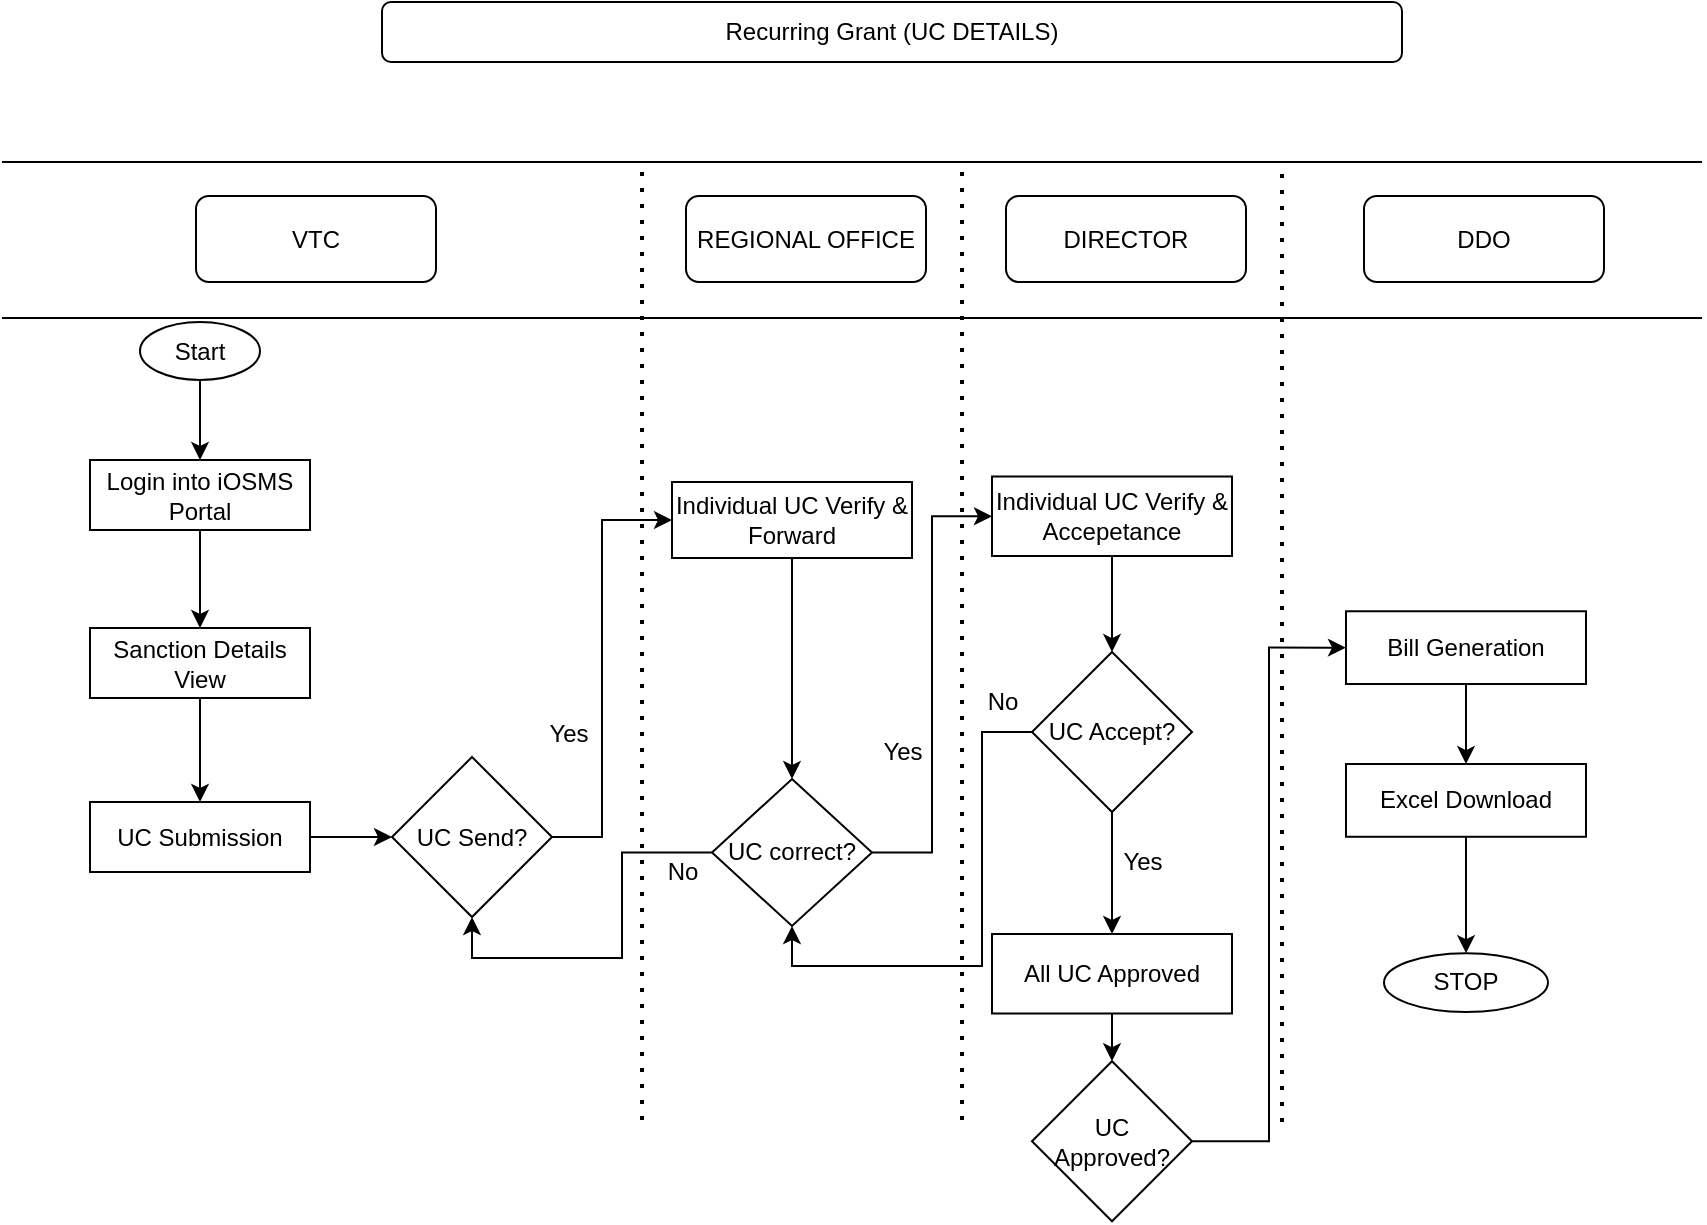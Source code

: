 <mxfile version="13.7.3" type="github">
  <diagram id="yxRp-eGAhmZKpX6KrpXm" name="Page-1">
    <mxGraphModel dx="1342" dy="592" grid="1" gridSize="10" guides="1" tooltips="1" connect="1" arrows="1" fold="1" page="1" pageScale="1" pageWidth="850" pageHeight="1100" math="0" shadow="0">
      <root>
        <mxCell id="0" />
        <mxCell id="1" parent="0" />
        <mxCell id="2ToKxdCEsRvUi-6CTcy5-3" value="" style="endArrow=none;dashed=1;html=1;dashPattern=1 3;strokeWidth=2;" edge="1" parent="1">
          <mxGeometry width="50" height="50" relative="1" as="geometry">
            <mxPoint x="320" y="559" as="sourcePoint" />
            <mxPoint x="320" y="79" as="targetPoint" />
          </mxGeometry>
        </mxCell>
        <mxCell id="2ToKxdCEsRvUi-6CTcy5-4" value="" style="endArrow=none;dashed=1;html=1;dashPattern=1 3;strokeWidth=2;" edge="1" parent="1">
          <mxGeometry width="50" height="50" relative="1" as="geometry">
            <mxPoint x="480" y="559" as="sourcePoint" />
            <mxPoint x="480" y="79" as="targetPoint" />
          </mxGeometry>
        </mxCell>
        <mxCell id="2ToKxdCEsRvUi-6CTcy5-6" value="" style="endArrow=none;dashed=1;html=1;dashPattern=1 3;strokeWidth=2;" edge="1" parent="1">
          <mxGeometry width="50" height="50" relative="1" as="geometry">
            <mxPoint x="640" y="560" as="sourcePoint" />
            <mxPoint x="640" y="80" as="targetPoint" />
          </mxGeometry>
        </mxCell>
        <mxCell id="2ToKxdCEsRvUi-6CTcy5-7" value="" style="endArrow=none;html=1;" edge="1" parent="1">
          <mxGeometry width="50" height="50" relative="1" as="geometry">
            <mxPoint x="850" y="80" as="sourcePoint" />
            <mxPoint y="80" as="targetPoint" />
          </mxGeometry>
        </mxCell>
        <mxCell id="2ToKxdCEsRvUi-6CTcy5-8" value="" style="endArrow=none;html=1;" edge="1" parent="1">
          <mxGeometry width="50" height="50" relative="1" as="geometry">
            <mxPoint x="850" y="158" as="sourcePoint" />
            <mxPoint y="158" as="targetPoint" />
          </mxGeometry>
        </mxCell>
        <mxCell id="2ToKxdCEsRvUi-6CTcy5-9" value="VTC" style="rounded=1;whiteSpace=wrap;html=1;" vertex="1" parent="1">
          <mxGeometry x="97" y="97" width="120" height="43" as="geometry" />
        </mxCell>
        <mxCell id="2ToKxdCEsRvUi-6CTcy5-11" value="REGIONAL OFFICE" style="rounded=1;whiteSpace=wrap;html=1;" vertex="1" parent="1">
          <mxGeometry x="342" y="97" width="120" height="43" as="geometry" />
        </mxCell>
        <mxCell id="2ToKxdCEsRvUi-6CTcy5-13" value="DIRECTOR" style="rounded=1;whiteSpace=wrap;html=1;" vertex="1" parent="1">
          <mxGeometry x="502" y="97" width="120" height="43" as="geometry" />
        </mxCell>
        <mxCell id="2ToKxdCEsRvUi-6CTcy5-15" value="DDO" style="rounded=1;whiteSpace=wrap;html=1;" vertex="1" parent="1">
          <mxGeometry x="681" y="97" width="120" height="43" as="geometry" />
        </mxCell>
        <mxCell id="2ToKxdCEsRvUi-6CTcy5-56" style="edgeStyle=orthogonalEdgeStyle;rounded=0;orthogonalLoop=1;jettySize=auto;html=1;entryX=0.5;entryY=0;entryDx=0;entryDy=0;" edge="1" parent="1" source="2ToKxdCEsRvUi-6CTcy5-18" target="2ToKxdCEsRvUi-6CTcy5-55">
          <mxGeometry relative="1" as="geometry" />
        </mxCell>
        <mxCell id="2ToKxdCEsRvUi-6CTcy5-18" value="Start" style="ellipse;whiteSpace=wrap;html=1;" vertex="1" parent="1">
          <mxGeometry x="69" y="160" width="60" height="29" as="geometry" />
        </mxCell>
        <mxCell id="2ToKxdCEsRvUi-6CTcy5-24" value="" style="edgeStyle=orthogonalEdgeStyle;rounded=0;orthogonalLoop=1;jettySize=auto;html=1;" edge="1" parent="1" source="2ToKxdCEsRvUi-6CTcy5-21" target="2ToKxdCEsRvUi-6CTcy5-23">
          <mxGeometry relative="1" as="geometry" />
        </mxCell>
        <mxCell id="2ToKxdCEsRvUi-6CTcy5-21" value="Sanction Details View " style="whiteSpace=wrap;html=1;" vertex="1" parent="1">
          <mxGeometry x="44" y="313" width="110" height="35" as="geometry" />
        </mxCell>
        <mxCell id="2ToKxdCEsRvUi-6CTcy5-28" value="" style="edgeStyle=orthogonalEdgeStyle;rounded=0;orthogonalLoop=1;jettySize=auto;html=1;" edge="1" parent="1" source="2ToKxdCEsRvUi-6CTcy5-23" target="2ToKxdCEsRvUi-6CTcy5-27">
          <mxGeometry relative="1" as="geometry" />
        </mxCell>
        <mxCell id="2ToKxdCEsRvUi-6CTcy5-23" value="UC Submission" style="whiteSpace=wrap;html=1;" vertex="1" parent="1">
          <mxGeometry x="44" y="400" width="110" height="35" as="geometry" />
        </mxCell>
        <mxCell id="2ToKxdCEsRvUi-6CTcy5-32" value="" style="edgeStyle=orthogonalEdgeStyle;rounded=0;orthogonalLoop=1;jettySize=auto;html=1;entryX=0;entryY=0.5;entryDx=0;entryDy=0;" edge="1" parent="1" source="2ToKxdCEsRvUi-6CTcy5-27" target="2ToKxdCEsRvUi-6CTcy5-31">
          <mxGeometry relative="1" as="geometry">
            <Array as="points">
              <mxPoint x="300" y="418" />
              <mxPoint x="300" y="259" />
            </Array>
          </mxGeometry>
        </mxCell>
        <mxCell id="2ToKxdCEsRvUi-6CTcy5-27" value="UC Send?" style="rhombus;whiteSpace=wrap;html=1;" vertex="1" parent="1">
          <mxGeometry x="195" y="377.5" width="80" height="80" as="geometry" />
        </mxCell>
        <mxCell id="2ToKxdCEsRvUi-6CTcy5-35" value="" style="edgeStyle=orthogonalEdgeStyle;rounded=0;orthogonalLoop=1;jettySize=auto;html=1;" edge="1" parent="1" source="2ToKxdCEsRvUi-6CTcy5-31" target="2ToKxdCEsRvUi-6CTcy5-34">
          <mxGeometry relative="1" as="geometry" />
        </mxCell>
        <mxCell id="2ToKxdCEsRvUi-6CTcy5-31" value="Individual UC Verify &amp;amp; Forward" style="whiteSpace=wrap;html=1;" vertex="1" parent="1">
          <mxGeometry x="335" y="240" width="120" height="38" as="geometry" />
        </mxCell>
        <mxCell id="2ToKxdCEsRvUi-6CTcy5-33" value="Yes" style="text;html=1;align=center;verticalAlign=middle;resizable=0;points=[];autosize=1;" vertex="1" parent="1">
          <mxGeometry x="263" y="356" width="40" height="20" as="geometry" />
        </mxCell>
        <mxCell id="2ToKxdCEsRvUi-6CTcy5-37" value="" style="edgeStyle=orthogonalEdgeStyle;rounded=0;orthogonalLoop=1;jettySize=auto;html=1;entryX=0;entryY=0.5;entryDx=0;entryDy=0;" edge="1" parent="1" source="2ToKxdCEsRvUi-6CTcy5-34" target="2ToKxdCEsRvUi-6CTcy5-36">
          <mxGeometry relative="1" as="geometry" />
        </mxCell>
        <mxCell id="2ToKxdCEsRvUi-6CTcy5-39" style="edgeStyle=orthogonalEdgeStyle;rounded=0;orthogonalLoop=1;jettySize=auto;html=1;entryX=0.5;entryY=1;entryDx=0;entryDy=0;" edge="1" parent="1" source="2ToKxdCEsRvUi-6CTcy5-34" target="2ToKxdCEsRvUi-6CTcy5-27">
          <mxGeometry relative="1" as="geometry">
            <Array as="points">
              <mxPoint x="310" y="425" />
              <mxPoint x="310" y="478" />
              <mxPoint x="235" y="478" />
            </Array>
          </mxGeometry>
        </mxCell>
        <mxCell id="2ToKxdCEsRvUi-6CTcy5-34" value="UC correct?" style="rhombus;whiteSpace=wrap;html=1;" vertex="1" parent="1">
          <mxGeometry x="355" y="388.5" width="80" height="73.5" as="geometry" />
        </mxCell>
        <mxCell id="2ToKxdCEsRvUi-6CTcy5-64" value="" style="edgeStyle=orthogonalEdgeStyle;rounded=0;orthogonalLoop=1;jettySize=auto;html=1;" edge="1" parent="1" source="2ToKxdCEsRvUi-6CTcy5-36" target="2ToKxdCEsRvUi-6CTcy5-62">
          <mxGeometry relative="1" as="geometry" />
        </mxCell>
        <mxCell id="2ToKxdCEsRvUi-6CTcy5-36" value="Individual UC Verify &amp;amp; Accepetance" style="whiteSpace=wrap;html=1;" vertex="1" parent="1">
          <mxGeometry x="495" y="237.25" width="120" height="39.75" as="geometry" />
        </mxCell>
        <mxCell id="2ToKxdCEsRvUi-6CTcy5-38" value="Yes" style="text;html=1;align=center;verticalAlign=middle;resizable=0;points=[];autosize=1;" vertex="1" parent="1">
          <mxGeometry x="430" y="365" width="40" height="20" as="geometry" />
        </mxCell>
        <mxCell id="2ToKxdCEsRvUi-6CTcy5-40" value="No" style="text;html=1;align=center;verticalAlign=middle;resizable=0;points=[];autosize=1;" vertex="1" parent="1">
          <mxGeometry x="325" y="425" width="30" height="20" as="geometry" />
        </mxCell>
        <mxCell id="2ToKxdCEsRvUi-6CTcy5-44" value="" style="edgeStyle=orthogonalEdgeStyle;rounded=0;orthogonalLoop=1;jettySize=auto;html=1;" edge="1" parent="1" source="2ToKxdCEsRvUi-6CTcy5-41" target="2ToKxdCEsRvUi-6CTcy5-43">
          <mxGeometry relative="1" as="geometry" />
        </mxCell>
        <mxCell id="2ToKxdCEsRvUi-6CTcy5-41" value="All UC Approved" style="whiteSpace=wrap;html=1;" vertex="1" parent="1">
          <mxGeometry x="495" y="466" width="120" height="39.75" as="geometry" />
        </mxCell>
        <mxCell id="2ToKxdCEsRvUi-6CTcy5-46" value="" style="edgeStyle=orthogonalEdgeStyle;rounded=0;orthogonalLoop=1;jettySize=auto;html=1;entryX=0;entryY=0.5;entryDx=0;entryDy=0;" edge="1" parent="1" source="2ToKxdCEsRvUi-6CTcy5-43" target="2ToKxdCEsRvUi-6CTcy5-45">
          <mxGeometry relative="1" as="geometry" />
        </mxCell>
        <mxCell id="2ToKxdCEsRvUi-6CTcy5-43" value="UC Approved?" style="rhombus;whiteSpace=wrap;html=1;" vertex="1" parent="1">
          <mxGeometry x="515" y="529.625" width="80" height="80" as="geometry" />
        </mxCell>
        <mxCell id="2ToKxdCEsRvUi-6CTcy5-48" value="" style="edgeStyle=orthogonalEdgeStyle;rounded=0;orthogonalLoop=1;jettySize=auto;html=1;" edge="1" parent="1" source="2ToKxdCEsRvUi-6CTcy5-45" target="2ToKxdCEsRvUi-6CTcy5-47">
          <mxGeometry relative="1" as="geometry" />
        </mxCell>
        <mxCell id="2ToKxdCEsRvUi-6CTcy5-45" value="Bill Generation" style="whiteSpace=wrap;html=1;" vertex="1" parent="1">
          <mxGeometry x="672" y="304.63" width="120" height="36.38" as="geometry" />
        </mxCell>
        <mxCell id="2ToKxdCEsRvUi-6CTcy5-50" value="" style="edgeStyle=orthogonalEdgeStyle;rounded=0;orthogonalLoop=1;jettySize=auto;html=1;" edge="1" parent="1" source="2ToKxdCEsRvUi-6CTcy5-47" target="2ToKxdCEsRvUi-6CTcy5-49">
          <mxGeometry relative="1" as="geometry" />
        </mxCell>
        <mxCell id="2ToKxdCEsRvUi-6CTcy5-47" value="Excel Download" style="whiteSpace=wrap;html=1;" vertex="1" parent="1">
          <mxGeometry x="672" y="381.01" width="120" height="36.38" as="geometry" />
        </mxCell>
        <mxCell id="2ToKxdCEsRvUi-6CTcy5-49" value="STOP" style="ellipse;whiteSpace=wrap;html=1;" vertex="1" parent="1">
          <mxGeometry x="691" y="475.58" width="82" height="29.42" as="geometry" />
        </mxCell>
        <mxCell id="2ToKxdCEsRvUi-6CTcy5-51" value="Recurring Grant (UC DETAILS)" style="rounded=1;whiteSpace=wrap;html=1;" vertex="1" parent="1">
          <mxGeometry x="190" width="510" height="30" as="geometry" />
        </mxCell>
        <mxCell id="2ToKxdCEsRvUi-6CTcy5-57" style="edgeStyle=orthogonalEdgeStyle;rounded=0;orthogonalLoop=1;jettySize=auto;html=1;entryX=0.5;entryY=0;entryDx=0;entryDy=0;" edge="1" parent="1" source="2ToKxdCEsRvUi-6CTcy5-55" target="2ToKxdCEsRvUi-6CTcy5-21">
          <mxGeometry relative="1" as="geometry" />
        </mxCell>
        <mxCell id="2ToKxdCEsRvUi-6CTcy5-55" value="Login into iOSMS Portal" style="whiteSpace=wrap;html=1;" vertex="1" parent="1">
          <mxGeometry x="44" y="229" width="110" height="35" as="geometry" />
        </mxCell>
        <mxCell id="2ToKxdCEsRvUi-6CTcy5-63" style="edgeStyle=orthogonalEdgeStyle;rounded=0;orthogonalLoop=1;jettySize=auto;html=1;" edge="1" parent="1" source="2ToKxdCEsRvUi-6CTcy5-62" target="2ToKxdCEsRvUi-6CTcy5-41">
          <mxGeometry relative="1" as="geometry" />
        </mxCell>
        <mxCell id="2ToKxdCEsRvUi-6CTcy5-65" style="edgeStyle=orthogonalEdgeStyle;rounded=0;orthogonalLoop=1;jettySize=auto;html=1;entryX=0.5;entryY=1;entryDx=0;entryDy=0;" edge="1" parent="1" source="2ToKxdCEsRvUi-6CTcy5-62" target="2ToKxdCEsRvUi-6CTcy5-34">
          <mxGeometry relative="1" as="geometry">
            <Array as="points">
              <mxPoint x="490" y="365" />
              <mxPoint x="490" y="482" />
              <mxPoint x="395" y="482" />
            </Array>
          </mxGeometry>
        </mxCell>
        <mxCell id="2ToKxdCEsRvUi-6CTcy5-62" value="UC Accept?" style="rhombus;whiteSpace=wrap;html=1;" vertex="1" parent="1">
          <mxGeometry x="515" y="325.005" width="80" height="80" as="geometry" />
        </mxCell>
        <mxCell id="2ToKxdCEsRvUi-6CTcy5-66" value="No" style="text;html=1;align=center;verticalAlign=middle;resizable=0;points=[];autosize=1;" vertex="1" parent="1">
          <mxGeometry x="485" y="340" width="30" height="20" as="geometry" />
        </mxCell>
        <mxCell id="2ToKxdCEsRvUi-6CTcy5-67" value="Yes" style="text;html=1;align=center;verticalAlign=middle;resizable=0;points=[];autosize=1;" vertex="1" parent="1">
          <mxGeometry x="550" y="420" width="40" height="20" as="geometry" />
        </mxCell>
      </root>
    </mxGraphModel>
  </diagram>
</mxfile>
